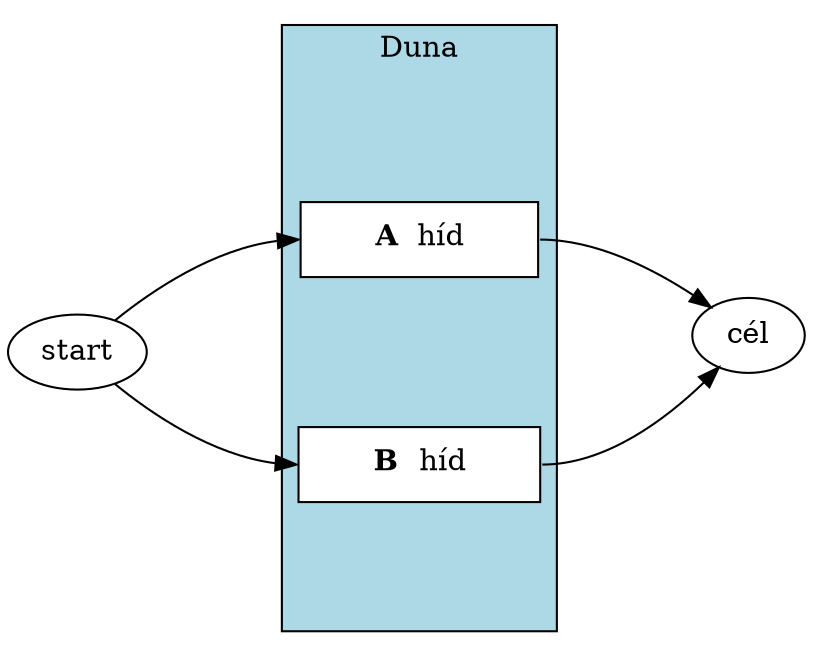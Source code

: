 digraph eps_greedy {
    graph [dpi=300]
    rankdir = "LR"

    start [label="start"]
    subgraph cluster_1 {
        label="Duna"
        style="filled"
        fillcolor="lightblue"
        a1 [label="", style="invis"]
        bridgeA [label=<      <B>A</B>  híd      >, shape="rectangle", style="filled", fillcolor="white"]
        a2 [label="", style="invis"]
        bridgeB [label=<      <B>B</B>  híd      >, shape="rectangle", style="filled", fillcolor="white"]
        a3 [label="", style="invis"]
    }
    goal [label="cél"]

    start -> bridgeA:w [minlen=2]
    start -> bridgeB:w [minlen=2]
    bridgeA:e -> goal [minlen=2]
    bridgeB:e -> goal [minlen=2]
}